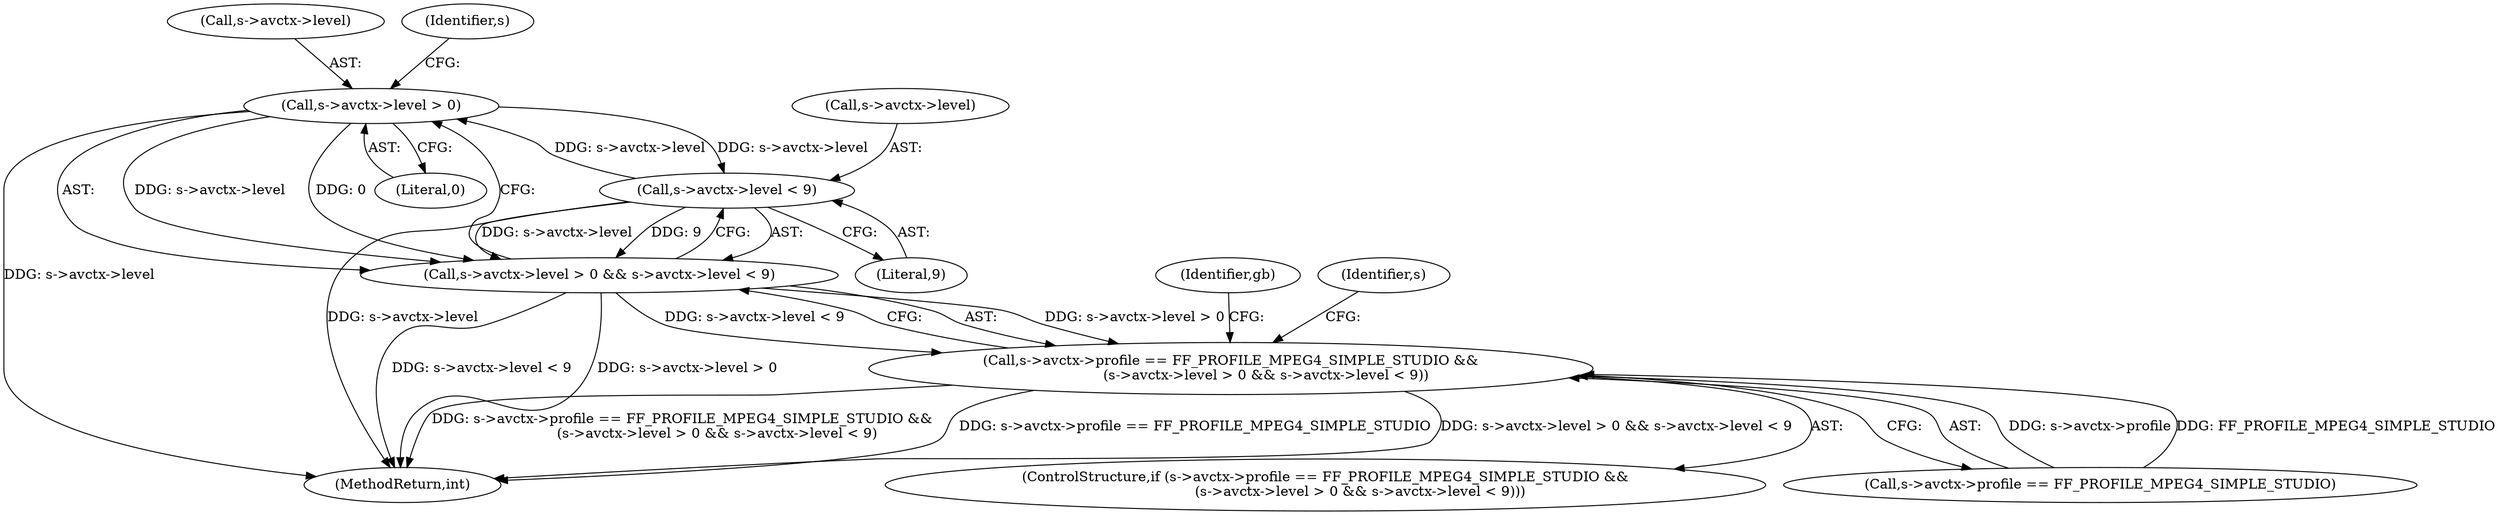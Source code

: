 digraph "0_FFmpeg_2fc108f60f98cd00813418a8754a46476b404a3c@pointer" {
"1000634" [label="(Call,s->avctx->level > 0)"];
"1000641" [label="(Call,s->avctx->level < 9)"];
"1000634" [label="(Call,s->avctx->level > 0)"];
"1000633" [label="(Call,s->avctx->level > 0 && s->avctx->level < 9)"];
"1000625" [label="(Call,s->avctx->profile == FF_PROFILE_MPEG4_SIMPLE_STUDIO &&\n                (s->avctx->level > 0 && s->avctx->level < 9))"];
"1000641" [label="(Call,s->avctx->level < 9)"];
"1000635" [label="(Call,s->avctx->level)"];
"1000693" [label="(Identifier,gb)"];
"1000642" [label="(Call,s->avctx->level)"];
"1000633" [label="(Call,s->avctx->level > 0 && s->avctx->level < 9)"];
"1000625" [label="(Call,s->avctx->profile == FF_PROFILE_MPEG4_SIMPLE_STUDIO &&\n                (s->avctx->level > 0 && s->avctx->level < 9))"];
"1000640" [label="(Literal,0)"];
"1000634" [label="(Call,s->avctx->level > 0)"];
"1000644" [label="(Identifier,s)"];
"1000647" [label="(Literal,9)"];
"1000626" [label="(Call,s->avctx->profile == FF_PROFILE_MPEG4_SIMPLE_STUDIO)"];
"1000651" [label="(Identifier,s)"];
"1000751" [label="(MethodReturn,int)"];
"1000624" [label="(ControlStructure,if (s->avctx->profile == FF_PROFILE_MPEG4_SIMPLE_STUDIO &&\n                (s->avctx->level > 0 && s->avctx->level < 9)))"];
"1000634" -> "1000633"  [label="AST: "];
"1000634" -> "1000640"  [label="CFG: "];
"1000635" -> "1000634"  [label="AST: "];
"1000640" -> "1000634"  [label="AST: "];
"1000644" -> "1000634"  [label="CFG: "];
"1000633" -> "1000634"  [label="CFG: "];
"1000634" -> "1000751"  [label="DDG: s->avctx->level"];
"1000634" -> "1000633"  [label="DDG: s->avctx->level"];
"1000634" -> "1000633"  [label="DDG: 0"];
"1000641" -> "1000634"  [label="DDG: s->avctx->level"];
"1000634" -> "1000641"  [label="DDG: s->avctx->level"];
"1000641" -> "1000633"  [label="AST: "];
"1000641" -> "1000647"  [label="CFG: "];
"1000642" -> "1000641"  [label="AST: "];
"1000647" -> "1000641"  [label="AST: "];
"1000633" -> "1000641"  [label="CFG: "];
"1000641" -> "1000751"  [label="DDG: s->avctx->level"];
"1000641" -> "1000633"  [label="DDG: s->avctx->level"];
"1000641" -> "1000633"  [label="DDG: 9"];
"1000633" -> "1000625"  [label="AST: "];
"1000625" -> "1000633"  [label="CFG: "];
"1000633" -> "1000751"  [label="DDG: s->avctx->level < 9"];
"1000633" -> "1000751"  [label="DDG: s->avctx->level > 0"];
"1000633" -> "1000625"  [label="DDG: s->avctx->level > 0"];
"1000633" -> "1000625"  [label="DDG: s->avctx->level < 9"];
"1000625" -> "1000624"  [label="AST: "];
"1000625" -> "1000626"  [label="CFG: "];
"1000626" -> "1000625"  [label="AST: "];
"1000651" -> "1000625"  [label="CFG: "];
"1000693" -> "1000625"  [label="CFG: "];
"1000625" -> "1000751"  [label="DDG: s->avctx->profile == FF_PROFILE_MPEG4_SIMPLE_STUDIO"];
"1000625" -> "1000751"  [label="DDG: s->avctx->level > 0 && s->avctx->level < 9"];
"1000625" -> "1000751"  [label="DDG: s->avctx->profile == FF_PROFILE_MPEG4_SIMPLE_STUDIO &&\n                (s->avctx->level > 0 && s->avctx->level < 9)"];
"1000626" -> "1000625"  [label="DDG: s->avctx->profile"];
"1000626" -> "1000625"  [label="DDG: FF_PROFILE_MPEG4_SIMPLE_STUDIO"];
}
